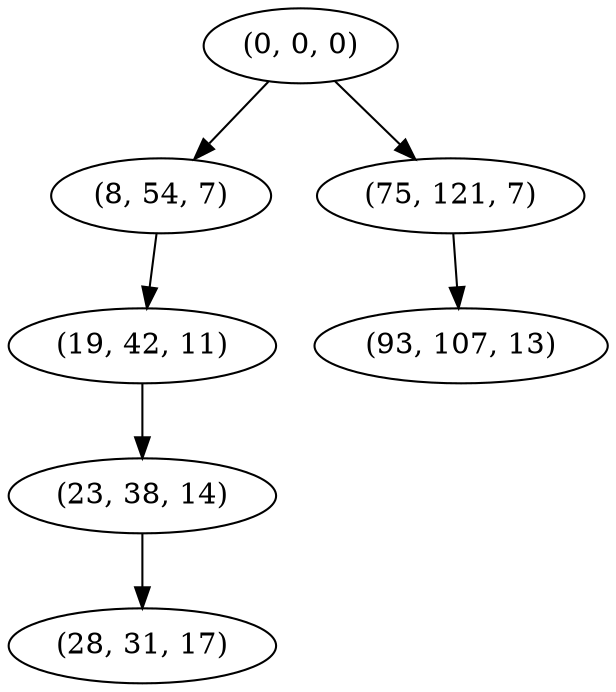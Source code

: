 digraph tree {
    "(0, 0, 0)";
    "(8, 54, 7)";
    "(19, 42, 11)";
    "(23, 38, 14)";
    "(28, 31, 17)";
    "(75, 121, 7)";
    "(93, 107, 13)";
    "(0, 0, 0)" -> "(8, 54, 7)";
    "(0, 0, 0)" -> "(75, 121, 7)";
    "(8, 54, 7)" -> "(19, 42, 11)";
    "(19, 42, 11)" -> "(23, 38, 14)";
    "(23, 38, 14)" -> "(28, 31, 17)";
    "(75, 121, 7)" -> "(93, 107, 13)";
}
